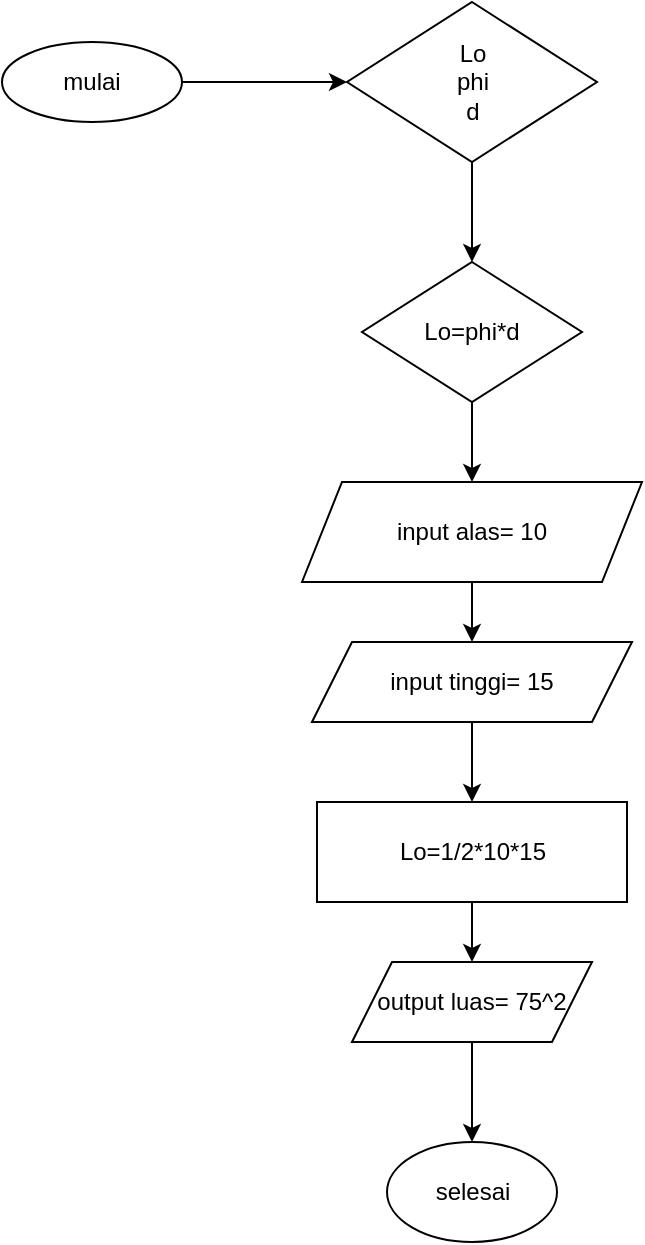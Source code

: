 <mxfile version="22.0.8" type="github">
  <diagram name="Halaman-1" id="c7C-0Q6X9B2PwNsVK8x5">
    <mxGraphModel dx="794" dy="466" grid="1" gridSize="10" guides="1" tooltips="1" connect="1" arrows="1" fold="1" page="1" pageScale="1" pageWidth="827" pageHeight="1169" math="0" shadow="0">
      <root>
        <mxCell id="0" />
        <mxCell id="1" parent="0" />
        <mxCell id="nlfzbj9lO8iSD4kbLa3z-12" value="" style="edgeStyle=orthogonalEdgeStyle;rounded=0;orthogonalLoop=1;jettySize=auto;html=1;" edge="1" parent="1" source="nlfzbj9lO8iSD4kbLa3z-18" target="nlfzbj9lO8iSD4kbLa3z-2">
          <mxGeometry relative="1" as="geometry" />
        </mxCell>
        <mxCell id="nlfzbj9lO8iSD4kbLa3z-20" value="" style="edgeStyle=orthogonalEdgeStyle;rounded=0;orthogonalLoop=1;jettySize=auto;html=1;" edge="1" parent="1" source="nlfzbj9lO8iSD4kbLa3z-1" target="nlfzbj9lO8iSD4kbLa3z-17">
          <mxGeometry relative="1" as="geometry" />
        </mxCell>
        <mxCell id="nlfzbj9lO8iSD4kbLa3z-1" value="mulai" style="ellipse;whiteSpace=wrap;html=1;" vertex="1" parent="1">
          <mxGeometry x="130" y="30" width="90" height="40" as="geometry" />
        </mxCell>
        <mxCell id="nlfzbj9lO8iSD4kbLa3z-13" value="" style="edgeStyle=orthogonalEdgeStyle;rounded=0;orthogonalLoop=1;jettySize=auto;html=1;" edge="1" parent="1" source="nlfzbj9lO8iSD4kbLa3z-2" target="nlfzbj9lO8iSD4kbLa3z-7">
          <mxGeometry relative="1" as="geometry" />
        </mxCell>
        <mxCell id="nlfzbj9lO8iSD4kbLa3z-2" value="input alas= 10" style="shape=parallelogram;perimeter=parallelogramPerimeter;whiteSpace=wrap;html=1;fixedSize=1;" vertex="1" parent="1">
          <mxGeometry x="280" y="250" width="170" height="50" as="geometry" />
        </mxCell>
        <mxCell id="nlfzbj9lO8iSD4kbLa3z-3" style="edgeStyle=orthogonalEdgeStyle;rounded=0;orthogonalLoop=1;jettySize=auto;html=1;exitX=0.5;exitY=1;exitDx=0;exitDy=0;" edge="1" parent="1" source="nlfzbj9lO8iSD4kbLa3z-2" target="nlfzbj9lO8iSD4kbLa3z-2">
          <mxGeometry relative="1" as="geometry" />
        </mxCell>
        <mxCell id="nlfzbj9lO8iSD4kbLa3z-14" value="" style="edgeStyle=orthogonalEdgeStyle;rounded=0;orthogonalLoop=1;jettySize=auto;html=1;" edge="1" parent="1" source="nlfzbj9lO8iSD4kbLa3z-7" target="nlfzbj9lO8iSD4kbLa3z-9">
          <mxGeometry relative="1" as="geometry" />
        </mxCell>
        <mxCell id="nlfzbj9lO8iSD4kbLa3z-7" value="input tinggi= 15" style="shape=parallelogram;perimeter=parallelogramPerimeter;whiteSpace=wrap;html=1;fixedSize=1;" vertex="1" parent="1">
          <mxGeometry x="285" y="330" width="160" height="40" as="geometry" />
        </mxCell>
        <mxCell id="nlfzbj9lO8iSD4kbLa3z-16" value="" style="edgeStyle=orthogonalEdgeStyle;rounded=0;orthogonalLoop=1;jettySize=auto;html=1;" edge="1" parent="1" source="nlfzbj9lO8iSD4kbLa3z-8" target="nlfzbj9lO8iSD4kbLa3z-11">
          <mxGeometry relative="1" as="geometry" />
        </mxCell>
        <mxCell id="nlfzbj9lO8iSD4kbLa3z-8" value="output luas= 75^2" style="shape=parallelogram;perimeter=parallelogramPerimeter;whiteSpace=wrap;html=1;fixedSize=1;" vertex="1" parent="1">
          <mxGeometry x="305" y="490" width="120" height="40" as="geometry" />
        </mxCell>
        <mxCell id="nlfzbj9lO8iSD4kbLa3z-15" value="" style="edgeStyle=orthogonalEdgeStyle;rounded=0;orthogonalLoop=1;jettySize=auto;html=1;" edge="1" parent="1" source="nlfzbj9lO8iSD4kbLa3z-9" target="nlfzbj9lO8iSD4kbLa3z-8">
          <mxGeometry relative="1" as="geometry" />
        </mxCell>
        <mxCell id="nlfzbj9lO8iSD4kbLa3z-9" value="Lo=1/2*10*15" style="rounded=0;whiteSpace=wrap;html=1;" vertex="1" parent="1">
          <mxGeometry x="287.5" y="410" width="155" height="50" as="geometry" />
        </mxCell>
        <mxCell id="nlfzbj9lO8iSD4kbLa3z-11" value="selesai" style="ellipse;whiteSpace=wrap;html=1;" vertex="1" parent="1">
          <mxGeometry x="322.5" y="580" width="85" height="50" as="geometry" />
        </mxCell>
        <mxCell id="nlfzbj9lO8iSD4kbLa3z-21" value="" style="edgeStyle=orthogonalEdgeStyle;rounded=0;orthogonalLoop=1;jettySize=auto;html=1;" edge="1" parent="1" source="nlfzbj9lO8iSD4kbLa3z-17" target="nlfzbj9lO8iSD4kbLa3z-18">
          <mxGeometry relative="1" as="geometry" />
        </mxCell>
        <mxCell id="nlfzbj9lO8iSD4kbLa3z-17" value="Lo&lt;br&gt;phi&lt;br&gt;d" style="rhombus;whiteSpace=wrap;html=1;" vertex="1" parent="1">
          <mxGeometry x="302.5" y="10" width="125" height="80" as="geometry" />
        </mxCell>
        <mxCell id="nlfzbj9lO8iSD4kbLa3z-18" value="Lo=phi*d" style="rhombus;whiteSpace=wrap;html=1;" vertex="1" parent="1">
          <mxGeometry x="310" y="140" width="110" height="70" as="geometry" />
        </mxCell>
      </root>
    </mxGraphModel>
  </diagram>
</mxfile>
